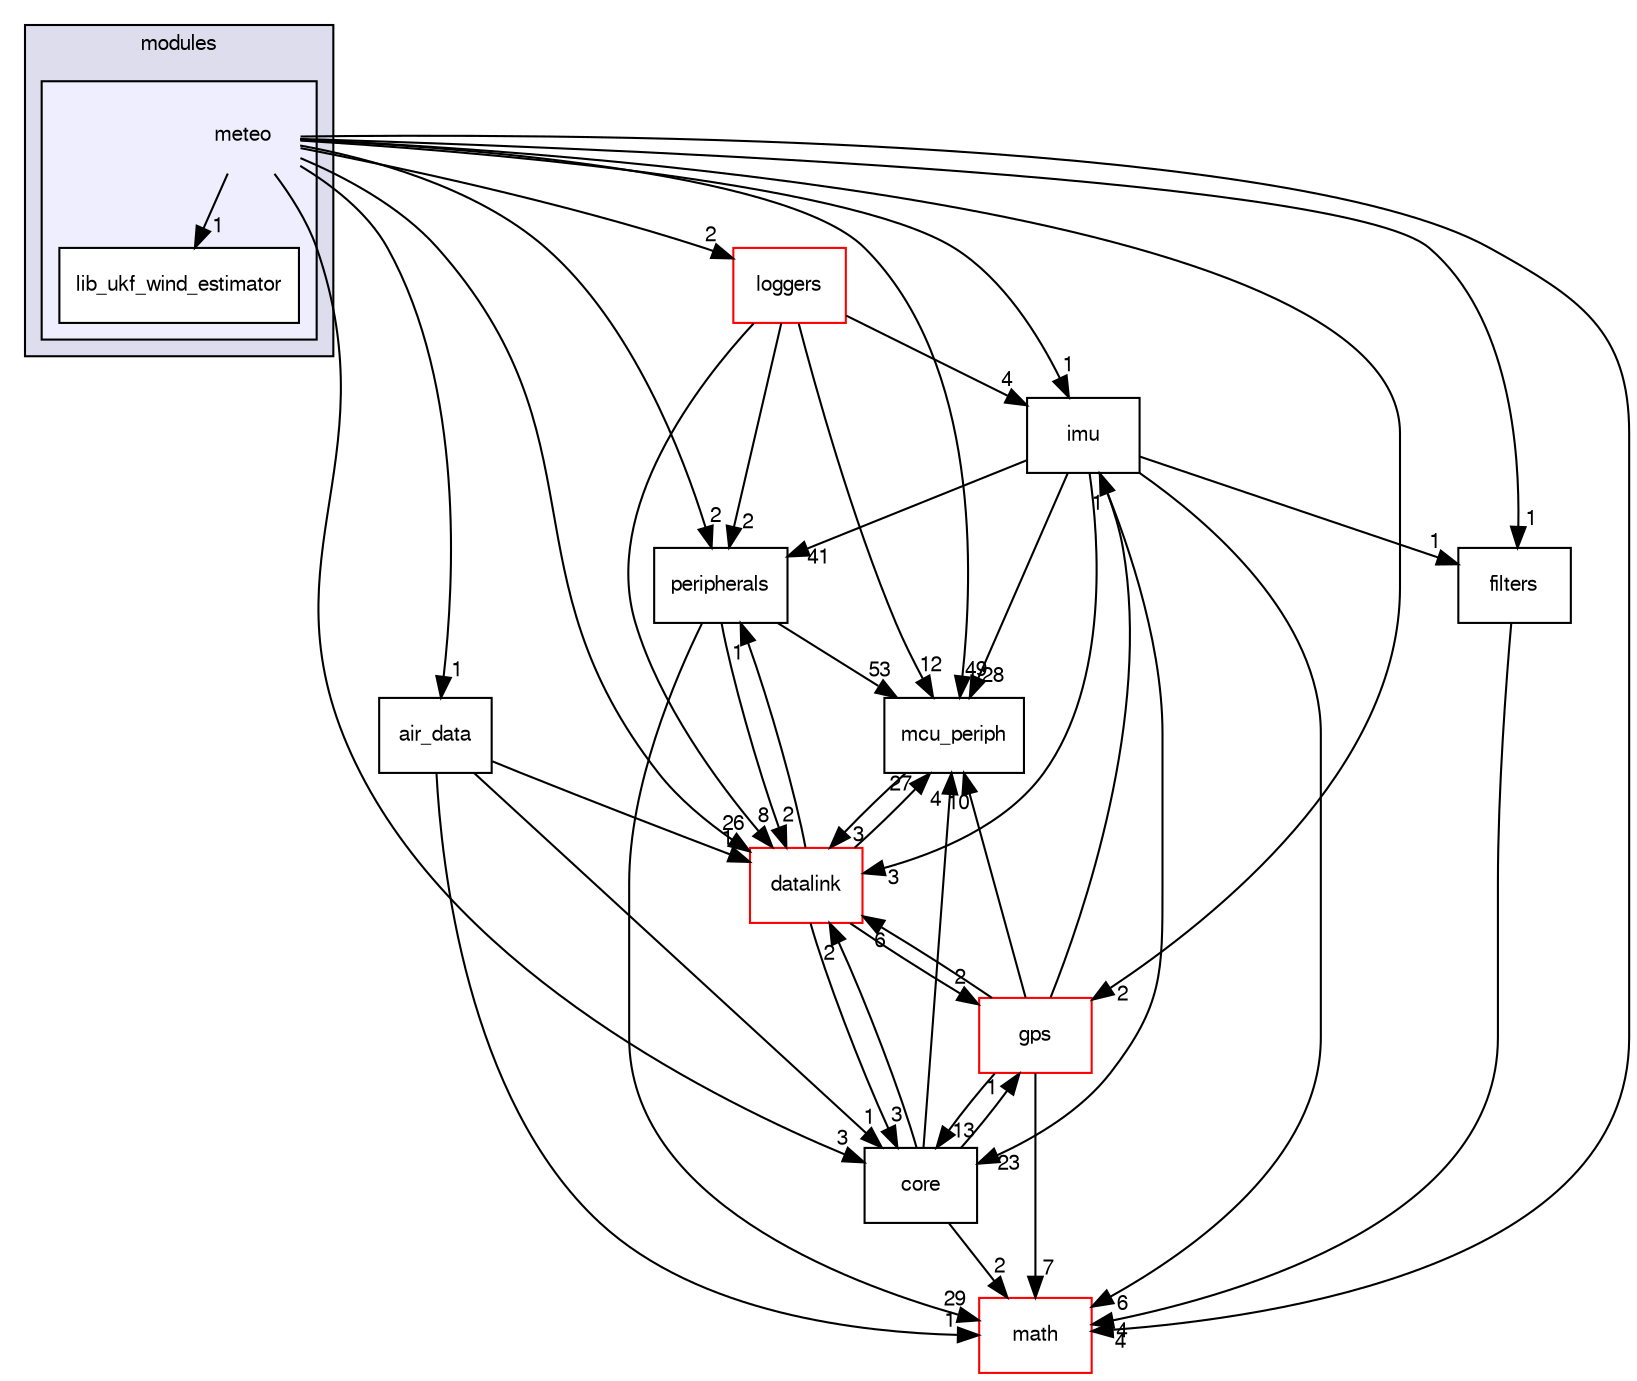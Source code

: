 digraph "sw/airborne/modules/meteo" {
  compound=true
  node [ fontsize="10", fontname="FreeSans"];
  edge [ labelfontsize="10", labelfontname="FreeSans"];
  subgraph clusterdir_c2abcdd6ccb39c3582929c0e3f5651c2 {
    graph [ bgcolor="#ddddee", pencolor="black", label="modules" fontname="FreeSans", fontsize="10", URL="dir_c2abcdd6ccb39c3582929c0e3f5651c2.html"]
  subgraph clusterdir_dcc9af59dc35b42e32db80b18066e136 {
    graph [ bgcolor="#eeeeff", pencolor="black", label="" URL="dir_dcc9af59dc35b42e32db80b18066e136.html"];
    dir_dcc9af59dc35b42e32db80b18066e136 [shape=plaintext label="meteo"];
    dir_52cf33ca6ff4e1b7a3968aed8ced90c8 [shape=box label="lib_ukf_wind_estimator" color="black" fillcolor="white" style="filled" URL="dir_52cf33ca6ff4e1b7a3968aed8ced90c8.html"];
  }
  }
  dir_fcd55c2d9795129c53a601ffc56fe50e [shape=box label="imu" URL="dir_fcd55c2d9795129c53a601ffc56fe50e.html"];
  dir_0a48ba2c0a76794adfddddc873522f67 [shape=box label="peripherals" URL="dir_0a48ba2c0a76794adfddddc873522f67.html"];
  dir_0e703de7e76e38c62de795c957434487 [shape=box label="core" URL="dir_0e703de7e76e38c62de795c957434487.html"];
  dir_cbf4be70f5fb954ea1d2a546dd70b40e [shape=box label="loggers" fillcolor="white" style="filled" color="red" URL="dir_cbf4be70f5fb954ea1d2a546dd70b40e.html"];
  dir_1ca43f6a116d741d80fb1d0555a2b198 [shape=box label="mcu_periph" URL="dir_1ca43f6a116d741d80fb1d0555a2b198.html"];
  dir_1444106569909aede49a887d28257b90 [shape=box label="filters" URL="dir_1444106569909aede49a887d28257b90.html"];
  dir_7c79cf3fc55c1bc2c13c3c778f75f69a [shape=box label="air_data" URL="dir_7c79cf3fc55c1bc2c13c3c778f75f69a.html"];
  dir_164c7aa663179b26059278e7f36078da [shape=box label="datalink" fillcolor="white" style="filled" color="red" URL="dir_164c7aa663179b26059278e7f36078da.html"];
  dir_29343b6f5fcd4b75a5dfbb985ff56864 [shape=box label="math" fillcolor="white" style="filled" color="red" URL="dir_29343b6f5fcd4b75a5dfbb985ff56864.html"];
  dir_5e5c455c6cc9b4955752fc2ddd0b9fff [shape=box label="gps" fillcolor="white" style="filled" color="red" URL="dir_5e5c455c6cc9b4955752fc2ddd0b9fff.html"];
  dir_fcd55c2d9795129c53a601ffc56fe50e->dir_0a48ba2c0a76794adfddddc873522f67 [headlabel="41", labeldistance=1.5 headhref="dir_000164_000109.html"];
  dir_fcd55c2d9795129c53a601ffc56fe50e->dir_0e703de7e76e38c62de795c957434487 [headlabel="23", labeldistance=1.5 headhref="dir_000164_000128.html"];
  dir_fcd55c2d9795129c53a601ffc56fe50e->dir_1ca43f6a116d741d80fb1d0555a2b198 [headlabel="28", labeldistance=1.5 headhref="dir_000164_000107.html"];
  dir_fcd55c2d9795129c53a601ffc56fe50e->dir_1444106569909aede49a887d28257b90 [headlabel="1", labeldistance=1.5 headhref="dir_000164_000091.html"];
  dir_fcd55c2d9795129c53a601ffc56fe50e->dir_164c7aa663179b26059278e7f36078da [headlabel="3", labeldistance=1.5 headhref="dir_000164_000034.html"];
  dir_fcd55c2d9795129c53a601ffc56fe50e->dir_29343b6f5fcd4b75a5dfbb985ff56864 [headlabel="6", labeldistance=1.5 headhref="dir_000164_000105.html"];
  dir_0a48ba2c0a76794adfddddc873522f67->dir_1ca43f6a116d741d80fb1d0555a2b198 [headlabel="53", labeldistance=1.5 headhref="dir_000109_000107.html"];
  dir_0a48ba2c0a76794adfddddc873522f67->dir_164c7aa663179b26059278e7f36078da [headlabel="2", labeldistance=1.5 headhref="dir_000109_000034.html"];
  dir_0a48ba2c0a76794adfddddc873522f67->dir_29343b6f5fcd4b75a5dfbb985ff56864 [headlabel="29", labeldistance=1.5 headhref="dir_000109_000105.html"];
  dir_0e703de7e76e38c62de795c957434487->dir_1ca43f6a116d741d80fb1d0555a2b198 [headlabel="4", labeldistance=1.5 headhref="dir_000128_000107.html"];
  dir_0e703de7e76e38c62de795c957434487->dir_164c7aa663179b26059278e7f36078da [headlabel="2", labeldistance=1.5 headhref="dir_000128_000034.html"];
  dir_0e703de7e76e38c62de795c957434487->dir_29343b6f5fcd4b75a5dfbb985ff56864 [headlabel="2", labeldistance=1.5 headhref="dir_000128_000105.html"];
  dir_0e703de7e76e38c62de795c957434487->dir_5e5c455c6cc9b4955752fc2ddd0b9fff [headlabel="1", labeldistance=1.5 headhref="dir_000128_000151.html"];
  dir_cbf4be70f5fb954ea1d2a546dd70b40e->dir_fcd55c2d9795129c53a601ffc56fe50e [headlabel="4", labeldistance=1.5 headhref="dir_000169_000164.html"];
  dir_cbf4be70f5fb954ea1d2a546dd70b40e->dir_0a48ba2c0a76794adfddddc873522f67 [headlabel="2", labeldistance=1.5 headhref="dir_000169_000109.html"];
  dir_cbf4be70f5fb954ea1d2a546dd70b40e->dir_1ca43f6a116d741d80fb1d0555a2b198 [headlabel="12", labeldistance=1.5 headhref="dir_000169_000107.html"];
  dir_cbf4be70f5fb954ea1d2a546dd70b40e->dir_164c7aa663179b26059278e7f36078da [headlabel="8", labeldistance=1.5 headhref="dir_000169_000034.html"];
  dir_1ca43f6a116d741d80fb1d0555a2b198->dir_164c7aa663179b26059278e7f36078da [headlabel="3", labeldistance=1.5 headhref="dir_000107_000034.html"];
  dir_dcc9af59dc35b42e32db80b18066e136->dir_fcd55c2d9795129c53a601ffc56fe50e [headlabel="1", labeldistance=1.5 headhref="dir_000172_000164.html"];
  dir_dcc9af59dc35b42e32db80b18066e136->dir_0a48ba2c0a76794adfddddc873522f67 [headlabel="2", labeldistance=1.5 headhref="dir_000172_000109.html"];
  dir_dcc9af59dc35b42e32db80b18066e136->dir_0e703de7e76e38c62de795c957434487 [headlabel="3", labeldistance=1.5 headhref="dir_000172_000128.html"];
  dir_dcc9af59dc35b42e32db80b18066e136->dir_52cf33ca6ff4e1b7a3968aed8ced90c8 [headlabel="1", labeldistance=1.5 headhref="dir_000172_000173.html"];
  dir_dcc9af59dc35b42e32db80b18066e136->dir_cbf4be70f5fb954ea1d2a546dd70b40e [headlabel="2", labeldistance=1.5 headhref="dir_000172_000169.html"];
  dir_dcc9af59dc35b42e32db80b18066e136->dir_1ca43f6a116d741d80fb1d0555a2b198 [headlabel="49", labeldistance=1.5 headhref="dir_000172_000107.html"];
  dir_dcc9af59dc35b42e32db80b18066e136->dir_1444106569909aede49a887d28257b90 [headlabel="1", labeldistance=1.5 headhref="dir_000172_000091.html"];
  dir_dcc9af59dc35b42e32db80b18066e136->dir_7c79cf3fc55c1bc2c13c3c778f75f69a [headlabel="1", labeldistance=1.5 headhref="dir_000172_000111.html"];
  dir_dcc9af59dc35b42e32db80b18066e136->dir_164c7aa663179b26059278e7f36078da [headlabel="26", labeldistance=1.5 headhref="dir_000172_000034.html"];
  dir_dcc9af59dc35b42e32db80b18066e136->dir_29343b6f5fcd4b75a5dfbb985ff56864 [headlabel="4", labeldistance=1.5 headhref="dir_000172_000105.html"];
  dir_dcc9af59dc35b42e32db80b18066e136->dir_5e5c455c6cc9b4955752fc2ddd0b9fff [headlabel="2", labeldistance=1.5 headhref="dir_000172_000151.html"];
  dir_1444106569909aede49a887d28257b90->dir_29343b6f5fcd4b75a5dfbb985ff56864 [headlabel="4", labeldistance=1.5 headhref="dir_000091_000105.html"];
  dir_7c79cf3fc55c1bc2c13c3c778f75f69a->dir_0e703de7e76e38c62de795c957434487 [headlabel="1", labeldistance=1.5 headhref="dir_000111_000128.html"];
  dir_7c79cf3fc55c1bc2c13c3c778f75f69a->dir_164c7aa663179b26059278e7f36078da [headlabel="1", labeldistance=1.5 headhref="dir_000111_000034.html"];
  dir_7c79cf3fc55c1bc2c13c3c778f75f69a->dir_29343b6f5fcd4b75a5dfbb985ff56864 [headlabel="1", labeldistance=1.5 headhref="dir_000111_000105.html"];
  dir_164c7aa663179b26059278e7f36078da->dir_0a48ba2c0a76794adfddddc873522f67 [headlabel="1", labeldistance=1.5 headhref="dir_000034_000109.html"];
  dir_164c7aa663179b26059278e7f36078da->dir_0e703de7e76e38c62de795c957434487 [headlabel="3", labeldistance=1.5 headhref="dir_000034_000128.html"];
  dir_164c7aa663179b26059278e7f36078da->dir_1ca43f6a116d741d80fb1d0555a2b198 [headlabel="27", labeldistance=1.5 headhref="dir_000034_000107.html"];
  dir_164c7aa663179b26059278e7f36078da->dir_5e5c455c6cc9b4955752fc2ddd0b9fff [headlabel="2", labeldistance=1.5 headhref="dir_000034_000151.html"];
  dir_5e5c455c6cc9b4955752fc2ddd0b9fff->dir_fcd55c2d9795129c53a601ffc56fe50e [headlabel="1", labeldistance=1.5 headhref="dir_000151_000164.html"];
  dir_5e5c455c6cc9b4955752fc2ddd0b9fff->dir_0e703de7e76e38c62de795c957434487 [headlabel="13", labeldistance=1.5 headhref="dir_000151_000128.html"];
  dir_5e5c455c6cc9b4955752fc2ddd0b9fff->dir_1ca43f6a116d741d80fb1d0555a2b198 [headlabel="10", labeldistance=1.5 headhref="dir_000151_000107.html"];
  dir_5e5c455c6cc9b4955752fc2ddd0b9fff->dir_164c7aa663179b26059278e7f36078da [headlabel="6", labeldistance=1.5 headhref="dir_000151_000034.html"];
  dir_5e5c455c6cc9b4955752fc2ddd0b9fff->dir_29343b6f5fcd4b75a5dfbb985ff56864 [headlabel="7", labeldistance=1.5 headhref="dir_000151_000105.html"];
}
